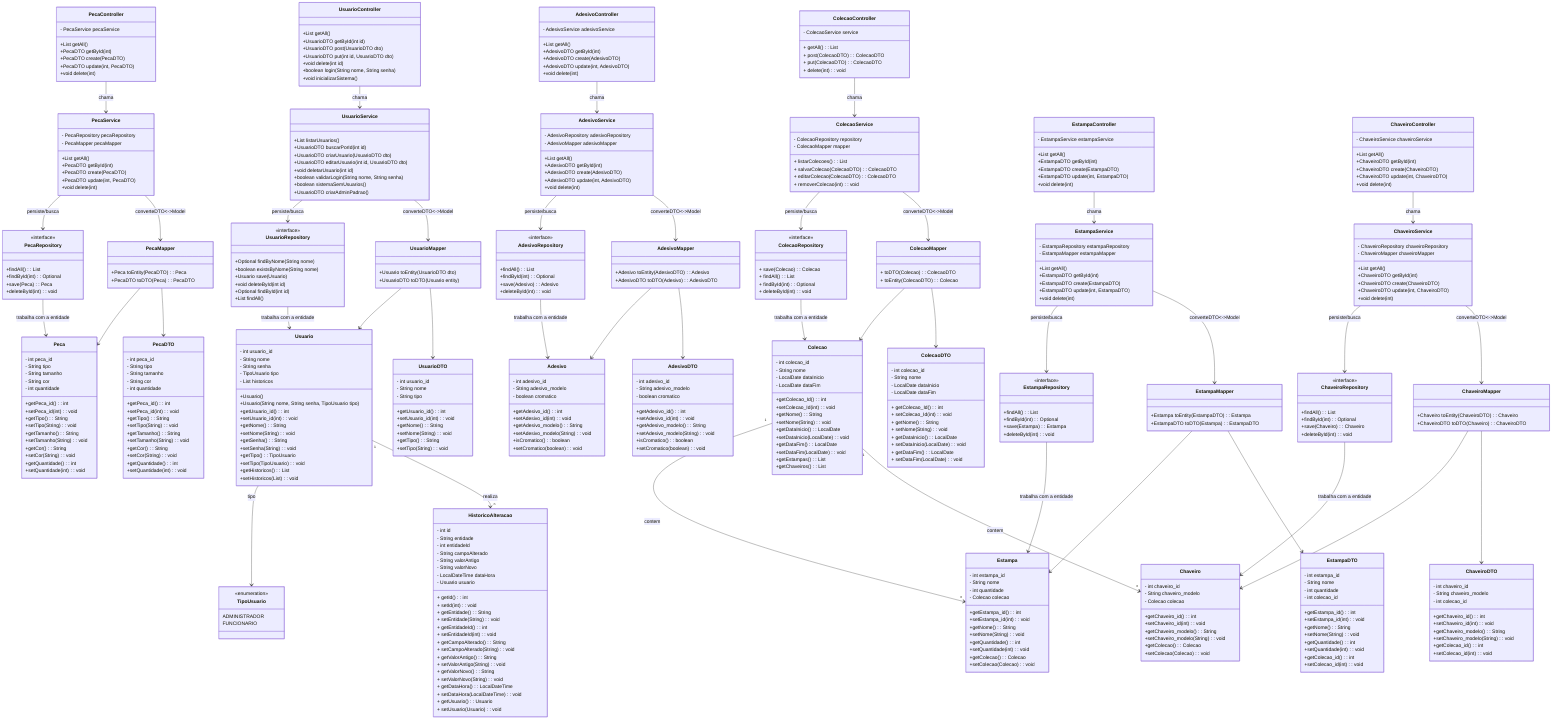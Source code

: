 classDiagram

%%Models
    class Colecao {
        - int colecao_id
        - String nome
        - LocalDate dataInicio
        - LocalDate dataFim
        +getColecao_Id(): int
        +setColecao_Id(int): void
        +getNome(): String
        +setNome(String): void
        +getDataInicio(): LocalDate
        +setDataInicio(LocalDate): void
        +getDataFim(): LocalDate
        +setDataFim(LocalDate): void
        +getEstampas(): List<Estampa>
        +getChaveiros(): List<Chaveiro>
    }

    class Estampa {
        - int estampa_id
        - String nome
        - int quantidade
        - Colecao colecao
        +getEstampa_id(): int
        +setEstampa_id(int): void
        +getNome(): String
        +setNome(String): void
        +getQuantidade(): int
        +setQuantidade(int): void
        +getColecao(): Colecao
        +setColecao(Colecao): void
    }

    class Peca {
        - int peca_id
        - String tipo
        - String tamanho
        - String cor
        - int quantidade
        +getPeca_id(): int
        +setPeca_id(int): void
        +getTipo(): String
        +setTipo(String): void
        +getTamanho(): String
        +setTamanho(String): void
        +getCor(): String
        +setCor(String): void
        +getQuantidade(): int
        +setQuantidade(int): void
    }


    class Chaveiro {
        - int chaveiro_id
        - String chaveiro_modelo
        - Colecao colecao
        +getChaveiro_id(): int
        +setChaveiro_id(int): void
        +getChaveiro_modelo(): String
        +setChaveiro_modelo(String): void
        +getColecao(): Colecao
        +setColecao(Colecao): void
    }

    class Adesivo {
        - int adesivo_id
        - String adesivo_modelo
        - boolean cromatico
        +getAdesivo_id(): int
        +setAdesivo_id(int): void
        +getAdesivo_modelo(): String
        +setAdesivo_modelo(String): void
        +isCromatico(): boolean
        +setCromatico(boolean): void
    }

    class Usuario {
        - int usuario_id
        - String nome
        - String senha
        - TipoUsuario tipo
        - List<HistoricoAlteracao> historicos
        +Usuario()
        +Usuario(String nome, String senha, TipoUsuario tipo)
        +getUsuario_id(): int
        +setUsuario_id(int): void
        +getNome(): String
        +setNome(String): void
        +getSenha(): String
        +setSenha(String): void
        +getTipo(): TipoUsuario
        +setTipo(TipoUsuario): void
        +getHistoricos(): List<HistoricoAlteracao>
        +setHistoricos(List<HistoricoAlteracao>): void
    }


    class TipoUsuario {
        <<enumeration>>
        ADMINISTRADOR
        FUNCIONARIO
    }

    class HistoricoAlteracao {
        - int id
        - String entidade
        - int entidadeId
        - String campoAlterado
        - String valorAntigo
        - String valorNovo
        - LocalDateTime dataHora
        - Usuario usuario
        + getId(): int
        + setId(int): void
        + getEntidade(): String
        + setEntidade(String): void
        + getEntidadeId(): int
        + setEntidadeId(int): void
        + getCampoAlterado(): String
        + setCampoAlterado(String): void
        + getValorAntigo(): String
        + setValorAntigo(String): void
        + getValorNovo(): String
        + setValorNovo(String): void
        + getDataHora(): LocalDateTime
        + setDataHora(LocalDateTime): void
        + getUsuario(): Usuario
        + setUsuario(Usuario): void
    }

    Colecao "1" --> "n" Estampa : contem
    Colecao "1" --> "n" Chaveiro : contem
    Usuario --> TipoUsuario : tipo
    Usuario "1" --> "n" HistoricoAlteracao : realiza

%%Repositorys

    class ColecaoRepository {
        <<interface>>
        + save(Colecao): Colecao
        + findAll(): List<Colecao>
        + findById(int): Optional<Colecao>
        + deleteById(int): void
    }

    class EstampaRepository {
        <<interface>>
        +findAll(): List<Estampa>
        +findById(int): Optional<Estampa>
        +save(Estampa): Estampa
        +deleteById(int): void
    }

    class PecaRepository {
        <<interface>>
        +findAll(): List<Peca>
        +findById(int): Optional<Peca>
        +save(Peca): Peca
        +deleteById(int): void
    }

    class ChaveiroRepository {
        <<interface>>
        +findAll(): List<Chaveiro>
        +findById(int): Optional<Chaveiro>
        +save(Chaveiro): Chaveiro
        +deleteById(int): void
    }

    class AdesivoRepository {
        <<interface>>
        +findAll(): List<Adesivo>
        +findById(int): Optional<Adesivo>
        +save(Adesivo): Adesivo
        +deleteById(int): void
    }

    class UsuarioRepository {
        <<interface>>
        +Optional<Usuario> findByNome(String nome)
        +boolean existsByNome(String nome)
        +Usuario save(Usuario)
        +void deleteById(int id)
        +Optional<Usuario> findById(int id)
        +List<Usuario> findAll()
    }

%%Services

    class ColecaoService {
        - ColecaoRepository repository
        - ColecaoMapper mapper
        + listarColecoes(): List<ColecaoDTO>
        + salvarColecao(ColecaoDTO): ColecaoDTO
        + editarColecao(ColecaoDTO): ColecaoDTO
        + removerColecao(int): void
    }

    class EstampaService {
        - EstampaRepository estampaRepository
        - EstampaMapper estampaMapper
        +List<EstampaDTO> getAll()
        +EstampaDTO getById(int)
        +EstampaDTO create(EstampaDTO)
        +EstampaDTO update(int, EstampaDTO)
        +void delete(int)
    }

    class PecaService {
        - PecaRepository pecaRepository
        - PecaMapper pecaMapper
        +List<PecaDTO> getAll()
        +PecaDTO getById(int)
        +PecaDTO create(PecaDTO)
        +PecaDTO update(int, PecaDTO)
        +void delete(int)
    }

    class ChaveiroService {
        - ChaveiroRepository chaveiroRepository
        - ChaveiroMapper chaveiroMapper
        +List<ChaveiroDTO> getAll()
        +ChaveiroDTO getById(int)
        +ChaveiroDTO create(ChaveiroDTO)
        +ChaveiroDTO update(int, ChaveiroDTO)
        +void delete(int)
    }

    class AdesivoService {
        - AdesivoRepository adesivoRepository
        - AdesivoMapper adesivoMapper
        +List<AdesivoDTO> getAll()
        +AdesivoDTO getById(int)
        +AdesivoDTO create(AdesivoDTO)
        +AdesivoDTO update(int, AdesivoDTO)
        +void delete(int)
    }

    class UsuarioService {
        +List<UsuarioDTO> listarUsuarios()
        +UsuarioDTO buscarPorId(int id)
        +UsuarioDTO criarUsuario(UsuarioDTO dto)
        +UsuarioDTO editarUsuario(int id, UsuarioDTO dto)
        +void deletarUsuario(int id)
        +boolean validarLogin(String nome, String senha)
        +boolean sistemaSemUsuarios()
        +UsuarioDTO criarAdminPadrao()
    }

%%Mappers

    class ColecaoMapper {
        + toDTO(Colecao): ColecaoDTO
        + toEntity(ColecaoDTO): Colecao
    }

    class EstampaMapper{
        +Estampa toEntity(EstampaDTO): Estampa
        +EstampaDTO toDTO(Estampa): EstampaDTO
    }

    class PecaMapper {
        +Peca toEntity(PecaDTO): Peca
        +PecaDTO toDTO(Peca): PecaDTO
    }


    class ChaveiroMapper {
        +Chaveiro toEntity(ChaveiroDTO): Chaveiro
        +ChaveiroDTO toDTO(Chaveiro): ChaveiroDTO
    }

    class AdesivoMapper {
        +Adesivo toEntity(AdesivoDTO): Adesivo
        +AdesivoDTO toDTO(Adesivo): AdesivoDTO
    }

    class UsuarioMapper {
        +Usuario toEntity(UsuarioDTO dto)
        +UsuarioDTO toDTO(Usuario entity)
    }

%%DTOs

    class ColecaoDTO {
        - int colecao_id
        - String nome
        - LocalDate dataInicio
        - LocalDate dataFim
        + getColecao_Id(): int
        + setColecao_Id(int): void
        + getNome(): String
        + setNome(String): void
        + getDataInicio(): LocalDate
        + setDataInicio(LocalDate): void
        + getDataFim(): LocalDate
        + setDataFim(LocalDate): void
    }

    class EstampaDTO {
        - int estampa_id
        - String nome
        - int quantidade
        - int colecao_id
        +getEstampa_id(): int
        +setEstampa_id(int): void
        +getNome(): String
        +setNome(String): void
        +getQuantidade(): int
        +setQuantidade(int): void
        +getColecao_id(): int
        +setColecao_id(int): void
    }

    class PecaDTO {
        - int peca_id
        - String tipo
        - String tamanho
        - String cor
        - int quantidade
        +getPeca_id(): int
        +setPeca_id(int): void
        +getTipo(): String
        +setTipo(String): void
        +getTamanho(): String
        +setTamanho(String): void
        +getCor(): String
        +setCor(String): void
        +getQuantidade(): int
        +setQuantidade(int): void
    }

    class ChaveiroDTO {
        - int chaveiro_id
        - String chaveiro_modelo
        - int colecao_id
        +getChaveiro_id(): int
        +setChaveiro_id(int): void
        +getChaveiro_modelo(): String
        +setChaveiro_modelo(String): void
        +getColecao_id(): int
        +setColecao_id(int): void
    }

    class AdesivoDTO {
        - int adesivo_id
        - String adesivo_modelo
        - boolean cromatico
        +getAdesivo_id(): int
        +setAdesivo_id(int): void
        +getAdesivo_modelo(): String
        +setAdesivo_modelo(String): void
        +isCromatico(): boolean
        +setCromatico(boolean): void
    }

    class UsuarioDTO {
        - int usuario_id
        - String nome
        - String tipo
        +getUsuario_id(): int
        +setUsuario_id(int): void
        +getNome(): String
        +setNome(String): void
        +getTipo(): String
        +setTipo(String): void
    }


%%Controllers

    class ColecaoController {
        - ColecaoService service
        + getAll(): List<ColecaoDTO>
        + post(ColecaoDTO): ColecaoDTO
        + put(ColecaoDTO): ColecaoDTO
        + delete(int): void
    }

    class EstampaController {
        - EstampaService estampaService
        +List<EstampaDTO> getAll()
        +EstampaDTO getById(int)
        +EstampaDTO create(EstampaDTO)
        +EstampaDTO update(int, EstampaDTO)
        +void delete(int)
    }

    class PecaController {
        - PecaService pecaService
        +List<PecaDTO> getAll()
        +PecaDTO getById(int)
        +PecaDTO create(PecaDTO)
        +PecaDTO update(int, PecaDTO)
        +void delete(int)
    }

    class ChaveiroController {
        - ChaveiroService chaveiroService
        +List<ChaveiroDTO> getAll()
        +ChaveiroDTO getById(int)
        +ChaveiroDTO create(ChaveiroDTO)
        +ChaveiroDTO update(int, ChaveiroDTO)
        +void delete(int)
    }

    class AdesivoController {
        - AdesivoService adesivoService
        +List<AdesivoDTO> getAll()
        +AdesivoDTO getById(int)
        +AdesivoDTO create(AdesivoDTO)
        +AdesivoDTO update(int, AdesivoDTO)
        +void delete(int)
    }

    class UsuarioController {
        +List<UsuarioDTO> getAll()
        +UsuarioDTO getById(int id)
        +UsuarioDTO post(UsuarioDTO dto)
        +UsuarioDTO put(int id, UsuarioDTO dto)
        +void delete(int id)
        +boolean login(String nome, String senha)
        +void inicializarSistema()
    }

%%Relacoes

    AdesivoController -->AdesivoService : chama
    AdesivoService -->AdesivoRepository : persiste/busca
    AdesivoService -->AdesivoMapper : converteDTO<->Model
    AdesivoRepository -->Adesivo: trabalha com a entidade
    AdesivoMapper --> Adesivo
    AdesivoMapper --> AdesivoDTO

    ColecaoController -->ColecaoService : chama
    ColecaoService -->ColecaoRepository : persiste/busca
    ColecaoService -->ColecaoMapper : converteDTO<->Model
    ColecaoRepository -->Colecao: trabalha com a entidade
    ColecaoMapper --> Colecao
    ColecaoMapper --> ColecaoDTO

    EstampaController -->EstampaService : chama
    EstampaService -->EstampaRepository : persiste/busca
    EstampaService -->EstampaMapper : converteDTO<->Model
    EstampaRepository -->Estampa: trabalha com a entidade
    EstampaMapper --> Estampa
    EstampaMapper --> EstampaDTO

    PecaController -->PecaService : chama
    PecaService -->PecaRepository : persiste/busca
    PecaService -->PecaMapper : converteDTO<->Model
    PecaRepository -->Peca: trabalha com a entidade
    PecaMapper -->Peca
    PecaMapper --> PecaDTO

    ChaveiroController -->ChaveiroService : chama
    ChaveiroService -->ChaveiroRepository : persiste/busca
    ChaveiroService -->ChaveiroMapper : converteDTO<->Model
    ChaveiroRepository -->Chaveiro: trabalha com a entidade
    ChaveiroMapper --> Chaveiro
    ChaveiroMapper --> ChaveiroDTO

    UsuarioController -->UsuarioService : chama
    UsuarioService -->UsuarioRepository : persiste/busca
    UsuarioService -->UsuarioMapper : converteDTO<->Model
    UsuarioRepository -->Usuario: trabalha com a entidade
    UsuarioMapper --> Usuario
    UsuarioMapper --> UsuarioDTO